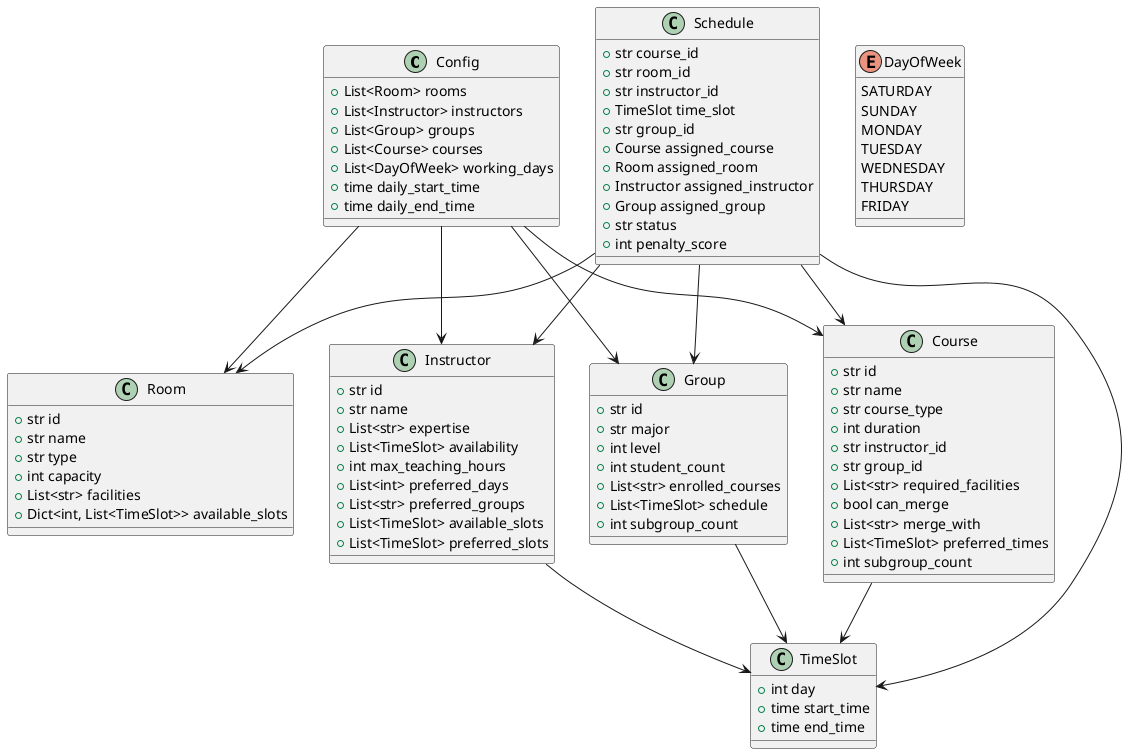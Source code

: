 @startuml model_architecture

' Model Architecture (UML-like) for the University Scheduling System
' يمكنك رسم هذا المخطط باستخدام أدوات رسم UML في VS Code مثل PlantUML

class Config {
    +List<Room> rooms
    +List<Instructor> instructors
    +List<Group> groups
    +List<Course> courses
    +List<DayOfWeek> working_days
    +time daily_start_time
    +time daily_end_time
    ' ...
}
class Room {
    +str id
    +str name
    +str type
    +int capacity
    +List<str> facilities
    +Dict<int, List<TimeSlot>> available_slots
}
class Instructor {
    +str id
    +str name
    +List<str> expertise
    +List<TimeSlot> availability
    +int max_teaching_hours
    +List<int> preferred_days
    +List<str> preferred_groups
    +List<TimeSlot> available_slots
    +List<TimeSlot> preferred_slots
}
class Group {
    +str id
    +str major
    +int level
    +int student_count
    +List<str> enrolled_courses
    +List<TimeSlot> schedule
    +int subgroup_count
}
class Course {
    +str id
    +str name
    +str course_type
    +int duration
    +str instructor_id
    +str group_id
    +List<str> required_facilities
    +bool can_merge
    +List<str> merge_with
    +List<TimeSlot> preferred_times
    +int subgroup_count
}
class Schedule {
    +str course_id
    +str room_id
    +str instructor_id
    +TimeSlot time_slot
    +str group_id
    +Course assigned_course
    +Room assigned_room
    +Instructor assigned_instructor
    +Group assigned_group
    +str status
    +int penalty_score
}
class TimeSlot {
    +int day
    +time start_time
    +time end_time
}
enum DayOfWeek {
    SATURDAY
    SUNDAY
    MONDAY
    TUESDAY
    WEDNESDAY
    THURSDAY
    FRIDAY
}

Config --> Room
Config --> Instructor
Config --> Group
Config --> Course
Schedule --> Course
Schedule --> Room
Schedule --> Instructor
Schedule --> Group
Course --> TimeSlot
Instructor --> TimeSlot
Group --> TimeSlot
Schedule --> TimeSlot

@enduml
